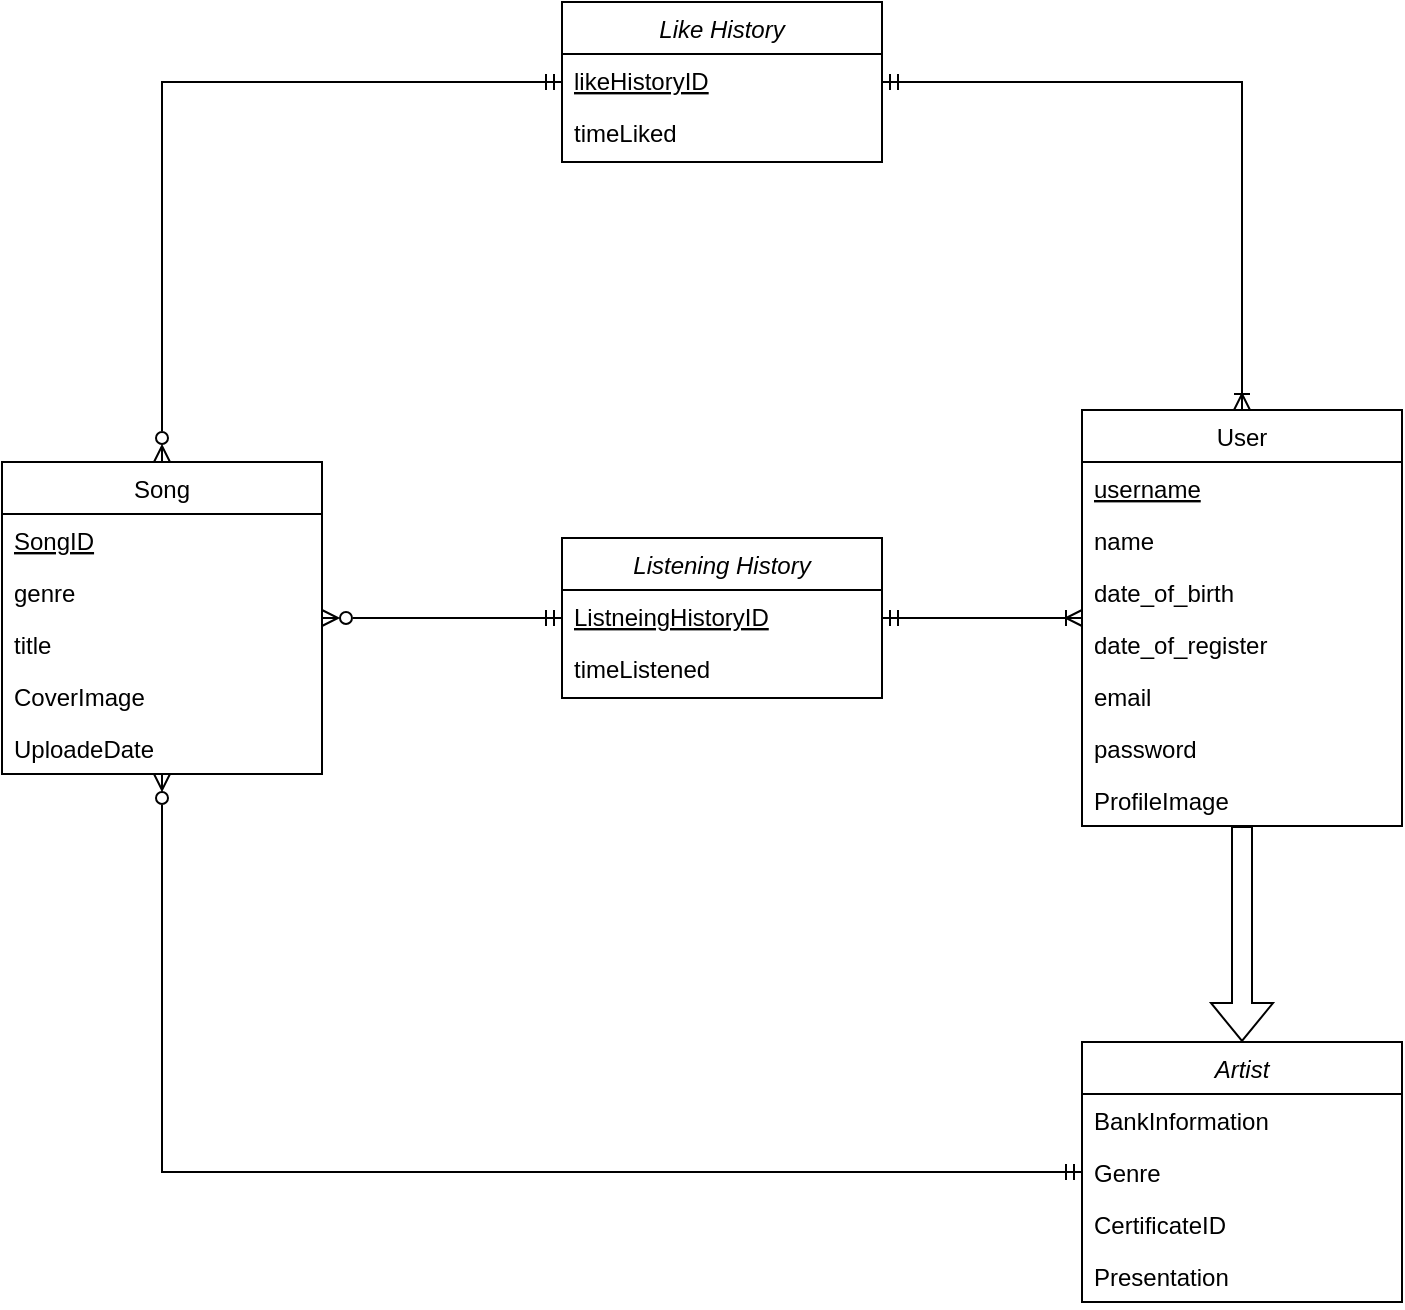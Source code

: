 <mxfile version="25.0.0">
  <diagram name="Page-1" id="_fng0sV5veUfceai4t8Q">
    <mxGraphModel grid="1" page="1" gridSize="10" guides="1" tooltips="1" connect="1" arrows="1" fold="1" pageScale="1" pageWidth="827" pageHeight="1169" math="0" shadow="0">
      <root>
        <mxCell id="0" />
        <mxCell id="1" parent="0" />
        <mxCell id="QZzaJH5dDWDxVFtRhp_y-16" style="edgeStyle=orthogonalEdgeStyle;rounded=0;orthogonalLoop=1;jettySize=auto;html=1;entryX=0.5;entryY=0;entryDx=0;entryDy=0;endArrow=ERzeroToMany;endFill=0;startArrow=ERmandOne;startFill=0;" edge="1" parent="1" source="QZzaJH5dDWDxVFtRhp_y-1" target="QZzaJH5dDWDxVFtRhp_y-10">
          <mxGeometry relative="1" as="geometry">
            <mxPoint x="350" y="170.0" as="sourcePoint" />
          </mxGeometry>
        </mxCell>
        <mxCell id="QZzaJH5dDWDxVFtRhp_y-17" style="edgeStyle=orthogonalEdgeStyle;rounded=0;orthogonalLoop=1;jettySize=auto;html=1;endArrow=ERoneToMany;endFill=0;startArrow=ERmandOne;startFill=0;" edge="1" parent="1" source="QZzaJH5dDWDxVFtRhp_y-1" target="QZzaJH5dDWDxVFtRhp_y-4">
          <mxGeometry relative="1" as="geometry">
            <mxPoint x="510.0" y="170.0" as="sourcePoint" />
            <Array as="points" />
          </mxGeometry>
        </mxCell>
        <mxCell id="QZzaJH5dDWDxVFtRhp_y-1" value="Like History" style="swimlane;fontStyle=2;align=center;verticalAlign=top;childLayout=stackLayout;horizontal=1;startSize=26;horizontalStack=0;resizeParent=1;resizeLast=0;collapsible=1;marginBottom=0;rounded=0;shadow=0;strokeWidth=1;" vertex="1" parent="1">
          <mxGeometry x="310" y="130" width="160" height="80" as="geometry">
            <mxRectangle x="230" y="140" width="160" height="26" as="alternateBounds" />
          </mxGeometry>
        </mxCell>
        <mxCell id="QZzaJH5dDWDxVFtRhp_y-2" value="likeHistoryID" style="text;align=left;verticalAlign=top;spacingLeft=4;spacingRight=4;overflow=hidden;rotatable=0;points=[[0,0.5],[1,0.5]];portConstraint=eastwest;fontStyle=4" vertex="1" parent="QZzaJH5dDWDxVFtRhp_y-1">
          <mxGeometry y="26" width="160" height="26" as="geometry" />
        </mxCell>
        <mxCell id="QZzaJH5dDWDxVFtRhp_y-25" value="timeLiked" style="text;align=left;verticalAlign=top;spacingLeft=4;spacingRight=4;overflow=hidden;rotatable=0;points=[[0,0.5],[1,0.5]];portConstraint=eastwest;fontStyle=0" vertex="1" parent="QZzaJH5dDWDxVFtRhp_y-1">
          <mxGeometry y="52" width="160" height="26" as="geometry" />
        </mxCell>
        <mxCell id="QZzaJH5dDWDxVFtRhp_y-21" style="edgeStyle=orthogonalEdgeStyle;rounded=0;orthogonalLoop=1;jettySize=auto;html=1;shape=flexArrow;" edge="1" parent="1" source="QZzaJH5dDWDxVFtRhp_y-4" target="rTQUmhQHN3dlXEpNlJDv-1">
          <mxGeometry relative="1" as="geometry" />
        </mxCell>
        <mxCell id="QZzaJH5dDWDxVFtRhp_y-4" value="User" style="swimlane;fontStyle=0;align=center;verticalAlign=top;childLayout=stackLayout;horizontal=1;startSize=26;horizontalStack=0;resizeParent=1;resizeLast=0;collapsible=1;marginBottom=0;rounded=0;shadow=0;strokeWidth=1;" vertex="1" parent="1">
          <mxGeometry x="570" y="334" width="160" height="208" as="geometry">
            <mxRectangle x="340" y="380" width="170" height="26" as="alternateBounds" />
          </mxGeometry>
        </mxCell>
        <mxCell id="QZzaJH5dDWDxVFtRhp_y-5" value="username" style="text;align=left;verticalAlign=top;spacingLeft=4;spacingRight=4;overflow=hidden;rotatable=0;points=[[0,0.5],[1,0.5]];portConstraint=eastwest;fontStyle=4" vertex="1" parent="QZzaJH5dDWDxVFtRhp_y-4">
          <mxGeometry y="26" width="160" height="26" as="geometry" />
        </mxCell>
        <mxCell id="QZzaJH5dDWDxVFtRhp_y-6" value="name" style="text;align=left;verticalAlign=top;spacingLeft=4;spacingRight=4;overflow=hidden;rotatable=0;points=[[0,0.5],[1,0.5]];portConstraint=eastwest;fontStyle=0" vertex="1" parent="QZzaJH5dDWDxVFtRhp_y-4">
          <mxGeometry y="52" width="160" height="26" as="geometry" />
        </mxCell>
        <mxCell id="QZzaJH5dDWDxVFtRhp_y-8" value="date_of_birth" style="text;align=left;verticalAlign=top;spacingLeft=4;spacingRight=4;overflow=hidden;rotatable=0;points=[[0,0.5],[1,0.5]];portConstraint=eastwest;fontStyle=0" vertex="1" parent="QZzaJH5dDWDxVFtRhp_y-4">
          <mxGeometry y="78" width="160" height="26" as="geometry" />
        </mxCell>
        <mxCell id="QZzaJH5dDWDxVFtRhp_y-9" value="date_of_register" style="text;align=left;verticalAlign=top;spacingLeft=4;spacingRight=4;overflow=hidden;rotatable=0;points=[[0,0.5],[1,0.5]];portConstraint=eastwest;fontStyle=0" vertex="1" parent="QZzaJH5dDWDxVFtRhp_y-4">
          <mxGeometry y="104" width="160" height="26" as="geometry" />
        </mxCell>
        <mxCell id="QZzaJH5dDWDxVFtRhp_y-7" value="email" style="text;align=left;verticalAlign=top;spacingLeft=4;spacingRight=4;overflow=hidden;rotatable=0;points=[[0,0.5],[1,0.5]];portConstraint=eastwest;fontStyle=0" vertex="1" parent="QZzaJH5dDWDxVFtRhp_y-4">
          <mxGeometry y="130" width="160" height="26" as="geometry" />
        </mxCell>
        <mxCell id="QZzaJH5dDWDxVFtRhp_y-19" value="password" style="text;align=left;verticalAlign=top;spacingLeft=4;spacingRight=4;overflow=hidden;rotatable=0;points=[[0,0.5],[1,0.5]];portConstraint=eastwest;fontStyle=0" vertex="1" parent="QZzaJH5dDWDxVFtRhp_y-4">
          <mxGeometry y="156" width="160" height="26" as="geometry" />
        </mxCell>
        <mxCell id="QZzaJH5dDWDxVFtRhp_y-32" value="ProfileImage" style="text;align=left;verticalAlign=top;spacingLeft=4;spacingRight=4;overflow=hidden;rotatable=0;points=[[0,0.5],[1,0.5]];portConstraint=eastwest;fontStyle=0" vertex="1" parent="QZzaJH5dDWDxVFtRhp_y-4">
          <mxGeometry y="182" width="160" height="26" as="geometry" />
        </mxCell>
        <mxCell id="QZzaJH5dDWDxVFtRhp_y-10" value="Song" style="swimlane;fontStyle=0;align=center;verticalAlign=top;childLayout=stackLayout;horizontal=1;startSize=26;horizontalStack=0;resizeParent=1;resizeLast=0;collapsible=1;marginBottom=0;rounded=0;shadow=0;strokeWidth=1;" vertex="1" parent="1">
          <mxGeometry x="30" y="360" width="160" height="156" as="geometry">
            <mxRectangle x="340" y="380" width="170" height="26" as="alternateBounds" />
          </mxGeometry>
        </mxCell>
        <mxCell id="QZzaJH5dDWDxVFtRhp_y-24" value="SongID" style="text;align=left;verticalAlign=top;spacingLeft=4;spacingRight=4;overflow=hidden;rotatable=0;points=[[0,0.5],[1,0.5]];portConstraint=eastwest;fontStyle=4" vertex="1" parent="QZzaJH5dDWDxVFtRhp_y-10">
          <mxGeometry y="26" width="160" height="26" as="geometry" />
        </mxCell>
        <mxCell id="QZzaJH5dDWDxVFtRhp_y-27" value="genre" style="text;align=left;verticalAlign=top;spacingLeft=4;spacingRight=4;overflow=hidden;rotatable=0;points=[[0,0.5],[1,0.5]];portConstraint=eastwest;fontStyle=0" vertex="1" parent="QZzaJH5dDWDxVFtRhp_y-10">
          <mxGeometry y="52" width="160" height="26" as="geometry" />
        </mxCell>
        <mxCell id="QZzaJH5dDWDxVFtRhp_y-28" value="title" style="text;align=left;verticalAlign=top;spacingLeft=4;spacingRight=4;overflow=hidden;rotatable=0;points=[[0,0.5],[1,0.5]];portConstraint=eastwest;fontStyle=0" vertex="1" parent="QZzaJH5dDWDxVFtRhp_y-10">
          <mxGeometry y="78" width="160" height="26" as="geometry" />
        </mxCell>
        <mxCell id="QZzaJH5dDWDxVFtRhp_y-29" value="CoverImage" style="text;align=left;verticalAlign=top;spacingLeft=4;spacingRight=4;overflow=hidden;rotatable=0;points=[[0,0.5],[1,0.5]];portConstraint=eastwest;fontStyle=0" vertex="1" parent="QZzaJH5dDWDxVFtRhp_y-10">
          <mxGeometry y="104" width="160" height="26" as="geometry" />
        </mxCell>
        <mxCell id="QZzaJH5dDWDxVFtRhp_y-11" value="UploadeDate " style="text;align=left;verticalAlign=top;spacingLeft=4;spacingRight=4;overflow=hidden;rotatable=0;points=[[0,0.5],[1,0.5]];portConstraint=eastwest;fontStyle=0" vertex="1" parent="QZzaJH5dDWDxVFtRhp_y-10">
          <mxGeometry y="130" width="160" height="26" as="geometry" />
        </mxCell>
        <mxCell id="rTQUmhQHN3dlXEpNlJDv-1" value="Artist" style="swimlane;fontStyle=2;align=center;verticalAlign=top;childLayout=stackLayout;horizontal=1;startSize=26;horizontalStack=0;resizeParent=1;resizeLast=0;collapsible=1;marginBottom=0;rounded=0;shadow=0;strokeWidth=1;" vertex="1" parent="1">
          <mxGeometry x="570" y="650" width="160" height="130" as="geometry">
            <mxRectangle x="230" y="140" width="160" height="26" as="alternateBounds" />
          </mxGeometry>
        </mxCell>
        <mxCell id="QZzaJH5dDWDxVFtRhp_y-33" value="BankInformation" style="text;align=left;verticalAlign=top;spacingLeft=4;spacingRight=4;overflow=hidden;rotatable=0;points=[[0,0.5],[1,0.5]];portConstraint=eastwest;fontStyle=0" vertex="1" parent="rTQUmhQHN3dlXEpNlJDv-1">
          <mxGeometry y="26" width="160" height="26" as="geometry" />
        </mxCell>
        <mxCell id="QZzaJH5dDWDxVFtRhp_y-34" value="Genre" style="text;align=left;verticalAlign=top;spacingLeft=4;spacingRight=4;overflow=hidden;rotatable=0;points=[[0,0.5],[1,0.5]];portConstraint=eastwest;fontStyle=0" vertex="1" parent="rTQUmhQHN3dlXEpNlJDv-1">
          <mxGeometry y="52" width="160" height="26" as="geometry" />
        </mxCell>
        <mxCell id="QZzaJH5dDWDxVFtRhp_y-35" value="CertificateID" style="text;align=left;verticalAlign=top;spacingLeft=4;spacingRight=4;overflow=hidden;rotatable=0;points=[[0,0.5],[1,0.5]];portConstraint=eastwest;fontStyle=0" vertex="1" parent="rTQUmhQHN3dlXEpNlJDv-1">
          <mxGeometry y="78" width="160" height="26" as="geometry" />
        </mxCell>
        <mxCell id="QZzaJH5dDWDxVFtRhp_y-36" value="Presentation" style="text;align=left;verticalAlign=top;spacingLeft=4;spacingRight=4;overflow=hidden;rotatable=0;points=[[0,0.5],[1,0.5]];portConstraint=eastwest;fontStyle=0" vertex="1" parent="rTQUmhQHN3dlXEpNlJDv-1">
          <mxGeometry y="104" width="160" height="26" as="geometry" />
        </mxCell>
        <mxCell id="rTQUmhQHN3dlXEpNlJDv-4" value="Listening History" style="swimlane;fontStyle=2;align=center;verticalAlign=top;childLayout=stackLayout;horizontal=1;startSize=26;horizontalStack=0;resizeParent=1;resizeLast=0;collapsible=1;marginBottom=0;rounded=0;shadow=0;strokeWidth=1;" vertex="1" parent="1">
          <mxGeometry x="310" y="398" width="160" height="80" as="geometry">
            <mxRectangle x="230" y="140" width="160" height="26" as="alternateBounds" />
          </mxGeometry>
        </mxCell>
        <mxCell id="rTQUmhQHN3dlXEpNlJDv-5" value="ListneingHistoryID" style="text;align=left;verticalAlign=top;spacingLeft=4;spacingRight=4;overflow=hidden;rotatable=0;points=[[0,0.5],[1,0.5]];portConstraint=eastwest;fontStyle=4" vertex="1" parent="rTQUmhQHN3dlXEpNlJDv-4">
          <mxGeometry y="26" width="160" height="26" as="geometry" />
        </mxCell>
        <mxCell id="QZzaJH5dDWDxVFtRhp_y-30" value="timeListened" style="text;align=left;verticalAlign=top;spacingLeft=4;spacingRight=4;overflow=hidden;rotatable=0;points=[[0,0.5],[1,0.5]];portConstraint=eastwest;fontStyle=0" vertex="1" parent="rTQUmhQHN3dlXEpNlJDv-4">
          <mxGeometry y="52" width="160" height="26" as="geometry" />
        </mxCell>
        <mxCell id="QZzaJH5dDWDxVFtRhp_y-18" style="edgeStyle=orthogonalEdgeStyle;rounded=0;orthogonalLoop=1;jettySize=auto;html=1;endArrow=ERoneToMany;endFill=0;startArrow=ERmandOne;startFill=0;" edge="1" parent="1" source="rTQUmhQHN3dlXEpNlJDv-4" target="QZzaJH5dDWDxVFtRhp_y-4">
          <mxGeometry relative="1" as="geometry">
            <mxPoint x="520" y="179" as="sourcePoint" />
            <mxPoint x="640" y="370" as="targetPoint" />
            <Array as="points" />
          </mxGeometry>
        </mxCell>
        <mxCell id="QZzaJH5dDWDxVFtRhp_y-20" style="edgeStyle=orthogonalEdgeStyle;rounded=0;orthogonalLoop=1;jettySize=auto;html=1;endArrow=ERzeroToMany;endFill=0;startArrow=ERmandOne;startFill=0;" edge="1" parent="1" source="rTQUmhQHN3dlXEpNlJDv-4" target="QZzaJH5dDWDxVFtRhp_y-10">
          <mxGeometry relative="1" as="geometry">
            <mxPoint x="360" y="179" as="sourcePoint" />
            <mxPoint x="120" y="370" as="targetPoint" />
          </mxGeometry>
        </mxCell>
        <mxCell id="QZzaJH5dDWDxVFtRhp_y-22" style="edgeStyle=orthogonalEdgeStyle;rounded=0;orthogonalLoop=1;jettySize=auto;html=1;endArrow=ERzeroToMany;endFill=0;startArrow=ERmandOne;startFill=0;" edge="1" parent="1" source="rTQUmhQHN3dlXEpNlJDv-1" target="QZzaJH5dDWDxVFtRhp_y-10">
          <mxGeometry relative="1" as="geometry">
            <mxPoint x="360" y="680" as="sourcePoint" />
            <mxPoint x="260" y="680" as="targetPoint" />
          </mxGeometry>
        </mxCell>
      </root>
    </mxGraphModel>
  </diagram>
</mxfile>

